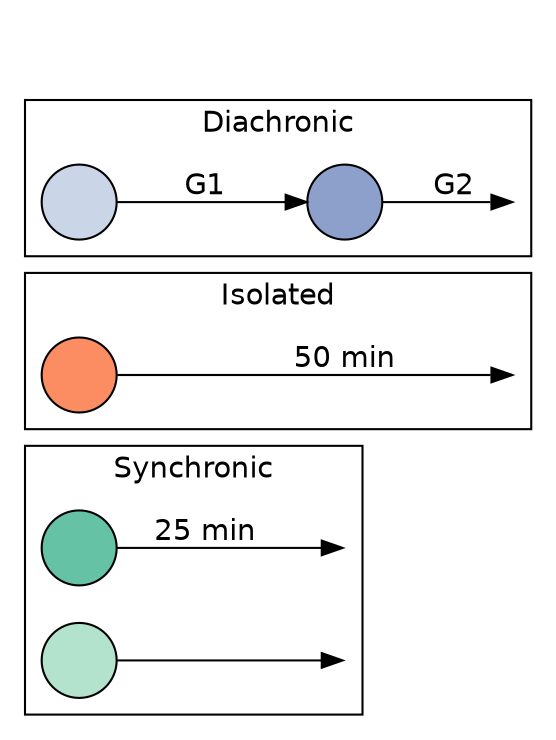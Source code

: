 digraph {
  rankdir=LR;
  // label="50 Labor Minutes";
  labelloc=t;
  fontname=helvetica;
  // bgcolor=transparent;

  node[fontname=Helvetica; label=""; style=filled];
  edge[fontname=Helvetica];

  // Set cluster order (top to bottom) by initializing
  // nodes in each cluster starting from bottom to top
  s1, solo, d1;

  // Shapes are projects
  d1, d2, solo, s1, s2[shape=circle];

  // Colors are people
  s1[fillcolor="#66C2A5"];
  s2[fillcolor="#b3e2cd"];
  d1[fillcolor="#cbd5e8"];
  d2[fillcolor="#8DA0CB"];
  solo[fillcolor="#FC8D62"];

  // Invisible last nodes
  dinv1, soloinv1, solo2, sinv1, sinv2[style=invis, width=0];

  subgraph cluster1 {
    label="Diachronic";
    d1 -> d2[label="G1"]
    d2 -> dinv1[label="G2"];
  }

  subgraph cluster2 {
    label="Isolated";
    solo -> soloinv1[minlen=2 label="50 min"];
  }

  subgraph cluster3 {
    label="Synchronic";
    s1 -> sinv1[label="25 min"];
    s2 -> sinv2;
  }

}
